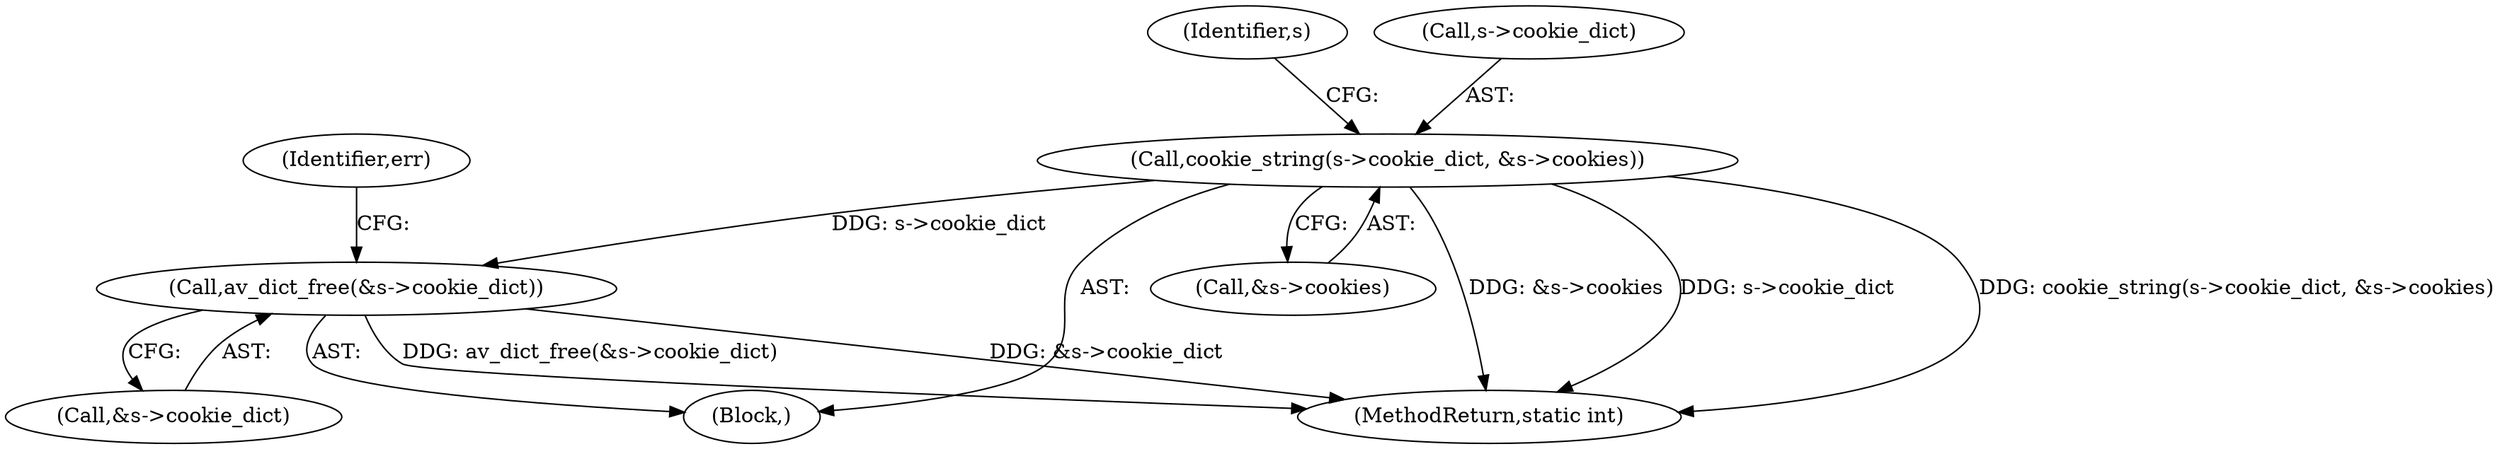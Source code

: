 digraph "0_FFmpeg_2a05c8f813de6f2278827734bf8102291e7484aa_3@API" {
"1000195" [label="(Call,av_dict_free(&s->cookie_dict))"];
"1000187" [label="(Call,cookie_string(s->cookie_dict, &s->cookies))"];
"1000195" [label="(Call,av_dict_free(&s->cookie_dict))"];
"1000104" [label="(Block,)"];
"1000187" [label="(Call,cookie_string(s->cookie_dict, &s->cookies))"];
"1000191" [label="(Call,&s->cookies)"];
"1000201" [label="(Identifier,err)"];
"1000196" [label="(Call,&s->cookie_dict)"];
"1000198" [label="(Identifier,s)"];
"1000188" [label="(Call,s->cookie_dict)"];
"1000202" [label="(MethodReturn,static int)"];
"1000195" -> "1000104"  [label="AST: "];
"1000195" -> "1000196"  [label="CFG: "];
"1000196" -> "1000195"  [label="AST: "];
"1000201" -> "1000195"  [label="CFG: "];
"1000195" -> "1000202"  [label="DDG: av_dict_free(&s->cookie_dict)"];
"1000195" -> "1000202"  [label="DDG: &s->cookie_dict"];
"1000187" -> "1000195"  [label="DDG: s->cookie_dict"];
"1000187" -> "1000104"  [label="AST: "];
"1000187" -> "1000191"  [label="CFG: "];
"1000188" -> "1000187"  [label="AST: "];
"1000191" -> "1000187"  [label="AST: "];
"1000198" -> "1000187"  [label="CFG: "];
"1000187" -> "1000202"  [label="DDG: cookie_string(s->cookie_dict, &s->cookies)"];
"1000187" -> "1000202"  [label="DDG: &s->cookies"];
"1000187" -> "1000202"  [label="DDG: s->cookie_dict"];
}
